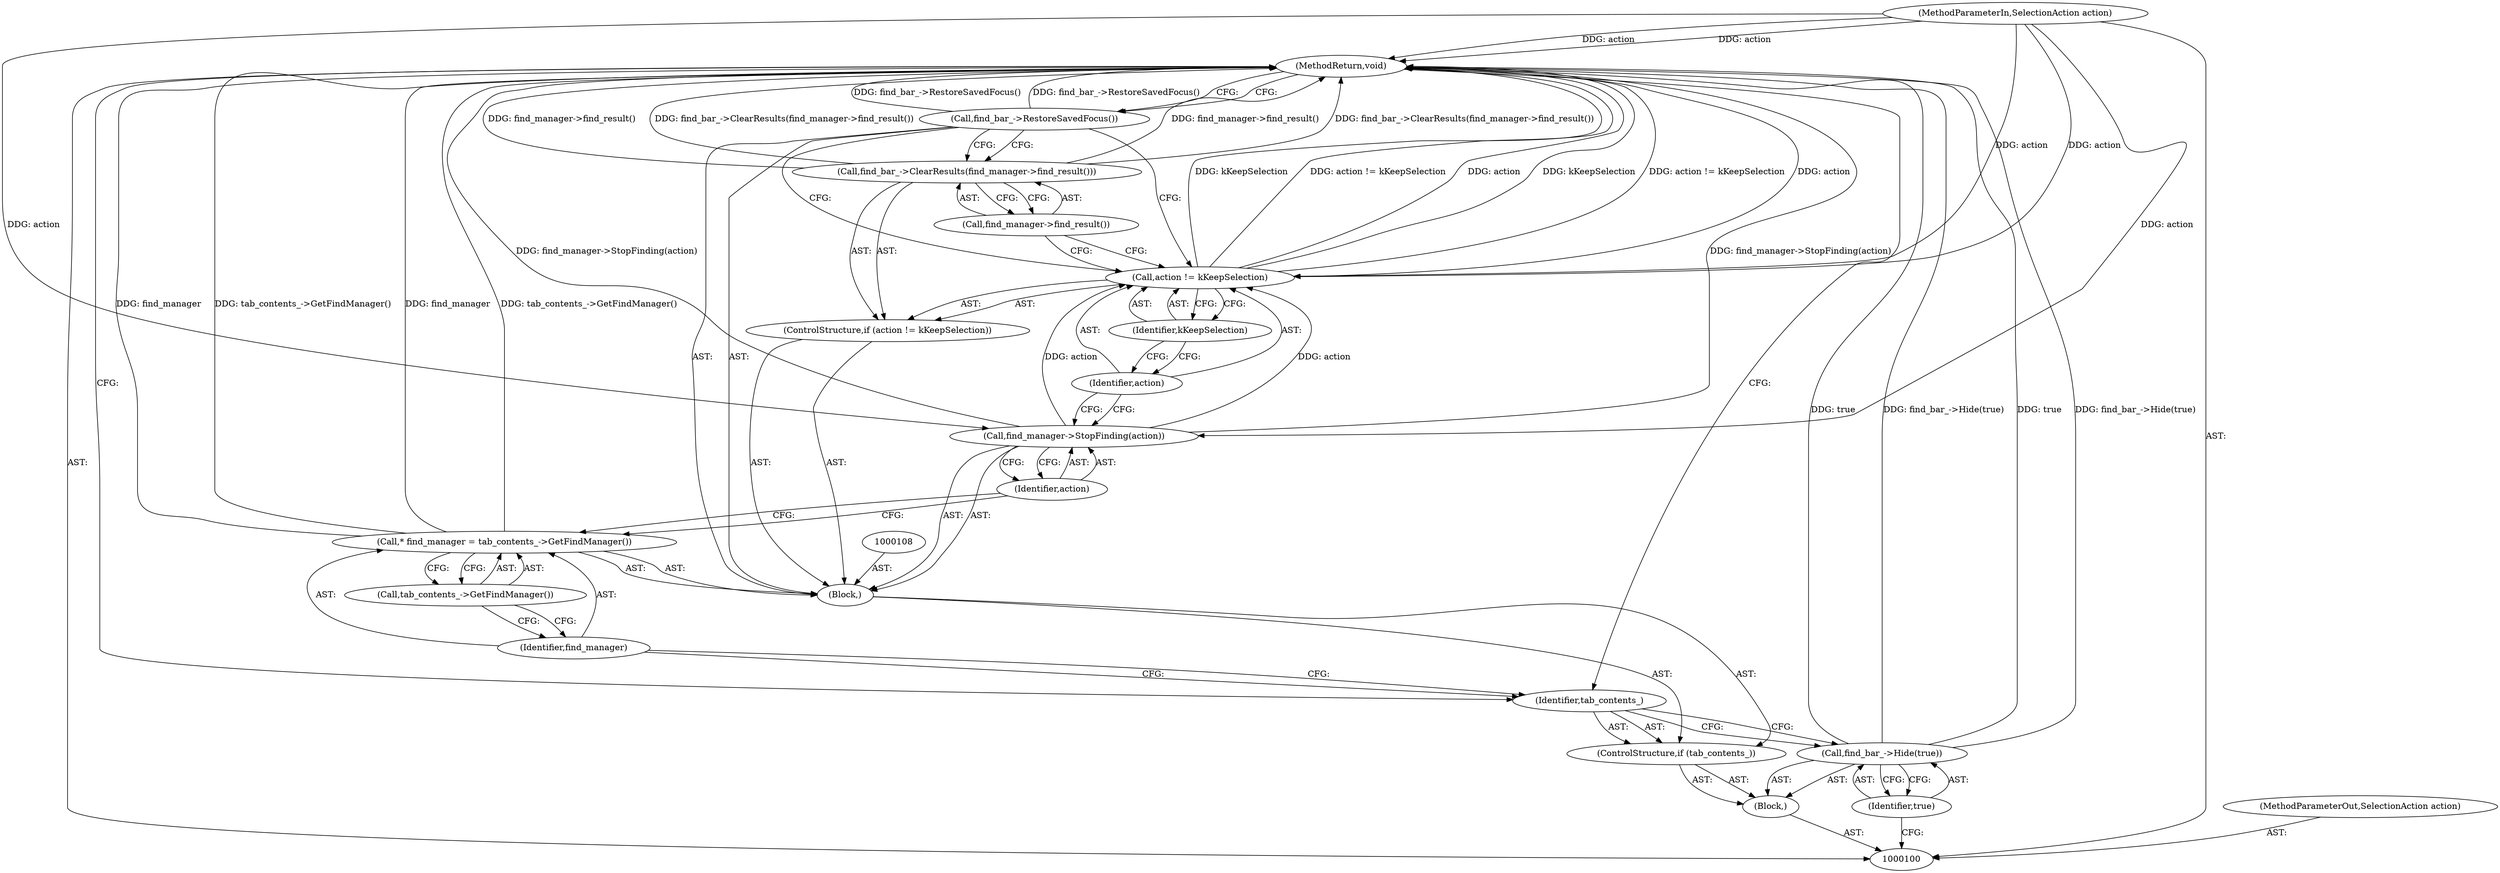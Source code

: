 digraph "1_Chrome_c90c6ca59378d7e86d1a2f28fe96bada35df1508_2" {
"1000121" [label="(MethodReturn,void)"];
"1000101" [label="(MethodParameterIn,SelectionAction action)"];
"1000158" [label="(MethodParameterOut,SelectionAction action)"];
"1000102" [label="(Block,)"];
"1000119" [label="(Call,find_manager->find_result())"];
"1000118" [label="(Call,find_bar_->ClearResults(find_manager->find_result()))"];
"1000120" [label="(Call,find_bar_->RestoreSavedFocus())"];
"1000104" [label="(Identifier,true)"];
"1000103" [label="(Call,find_bar_->Hide(true))"];
"1000105" [label="(ControlStructure,if (tab_contents_))"];
"1000106" [label="(Identifier,tab_contents_)"];
"1000109" [label="(Call,* find_manager = tab_contents_->GetFindManager())"];
"1000110" [label="(Identifier,find_manager)"];
"1000111" [label="(Call,tab_contents_->GetFindManager())"];
"1000107" [label="(Block,)"];
"1000113" [label="(Identifier,action)"];
"1000112" [label="(Call,find_manager->StopFinding(action))"];
"1000117" [label="(Identifier,kKeepSelection)"];
"1000114" [label="(ControlStructure,if (action != kKeepSelection))"];
"1000115" [label="(Call,action != kKeepSelection)"];
"1000116" [label="(Identifier,action)"];
"1000121" -> "1000100"  [label="AST: "];
"1000121" -> "1000120"  [label="CFG: "];
"1000121" -> "1000106"  [label="CFG: "];
"1000115" -> "1000121"  [label="DDG: kKeepSelection"];
"1000115" -> "1000121"  [label="DDG: action != kKeepSelection"];
"1000115" -> "1000121"  [label="DDG: action"];
"1000103" -> "1000121"  [label="DDG: true"];
"1000103" -> "1000121"  [label="DDG: find_bar_->Hide(true)"];
"1000118" -> "1000121"  [label="DDG: find_bar_->ClearResults(find_manager->find_result())"];
"1000118" -> "1000121"  [label="DDG: find_manager->find_result()"];
"1000112" -> "1000121"  [label="DDG: find_manager->StopFinding(action)"];
"1000101" -> "1000121"  [label="DDG: action"];
"1000109" -> "1000121"  [label="DDG: find_manager"];
"1000109" -> "1000121"  [label="DDG: tab_contents_->GetFindManager()"];
"1000120" -> "1000121"  [label="DDG: find_bar_->RestoreSavedFocus()"];
"1000101" -> "1000100"  [label="AST: "];
"1000101" -> "1000121"  [label="DDG: action"];
"1000101" -> "1000112"  [label="DDG: action"];
"1000101" -> "1000115"  [label="DDG: action"];
"1000158" -> "1000100"  [label="AST: "];
"1000102" -> "1000100"  [label="AST: "];
"1000103" -> "1000102"  [label="AST: "];
"1000105" -> "1000102"  [label="AST: "];
"1000119" -> "1000118"  [label="AST: "];
"1000119" -> "1000115"  [label="CFG: "];
"1000118" -> "1000119"  [label="CFG: "];
"1000118" -> "1000114"  [label="AST: "];
"1000118" -> "1000119"  [label="CFG: "];
"1000119" -> "1000118"  [label="AST: "];
"1000120" -> "1000118"  [label="CFG: "];
"1000118" -> "1000121"  [label="DDG: find_bar_->ClearResults(find_manager->find_result())"];
"1000118" -> "1000121"  [label="DDG: find_manager->find_result()"];
"1000120" -> "1000107"  [label="AST: "];
"1000120" -> "1000118"  [label="CFG: "];
"1000120" -> "1000115"  [label="CFG: "];
"1000121" -> "1000120"  [label="CFG: "];
"1000120" -> "1000121"  [label="DDG: find_bar_->RestoreSavedFocus()"];
"1000104" -> "1000103"  [label="AST: "];
"1000104" -> "1000100"  [label="CFG: "];
"1000103" -> "1000104"  [label="CFG: "];
"1000103" -> "1000102"  [label="AST: "];
"1000103" -> "1000104"  [label="CFG: "];
"1000104" -> "1000103"  [label="AST: "];
"1000106" -> "1000103"  [label="CFG: "];
"1000103" -> "1000121"  [label="DDG: true"];
"1000103" -> "1000121"  [label="DDG: find_bar_->Hide(true)"];
"1000105" -> "1000102"  [label="AST: "];
"1000106" -> "1000105"  [label="AST: "];
"1000107" -> "1000105"  [label="AST: "];
"1000106" -> "1000105"  [label="AST: "];
"1000106" -> "1000103"  [label="CFG: "];
"1000110" -> "1000106"  [label="CFG: "];
"1000121" -> "1000106"  [label="CFG: "];
"1000109" -> "1000107"  [label="AST: "];
"1000109" -> "1000111"  [label="CFG: "];
"1000110" -> "1000109"  [label="AST: "];
"1000111" -> "1000109"  [label="AST: "];
"1000113" -> "1000109"  [label="CFG: "];
"1000109" -> "1000121"  [label="DDG: find_manager"];
"1000109" -> "1000121"  [label="DDG: tab_contents_->GetFindManager()"];
"1000110" -> "1000109"  [label="AST: "];
"1000110" -> "1000106"  [label="CFG: "];
"1000111" -> "1000110"  [label="CFG: "];
"1000111" -> "1000109"  [label="AST: "];
"1000111" -> "1000110"  [label="CFG: "];
"1000109" -> "1000111"  [label="CFG: "];
"1000107" -> "1000105"  [label="AST: "];
"1000108" -> "1000107"  [label="AST: "];
"1000109" -> "1000107"  [label="AST: "];
"1000112" -> "1000107"  [label="AST: "];
"1000114" -> "1000107"  [label="AST: "];
"1000120" -> "1000107"  [label="AST: "];
"1000113" -> "1000112"  [label="AST: "];
"1000113" -> "1000109"  [label="CFG: "];
"1000112" -> "1000113"  [label="CFG: "];
"1000112" -> "1000107"  [label="AST: "];
"1000112" -> "1000113"  [label="CFG: "];
"1000113" -> "1000112"  [label="AST: "];
"1000116" -> "1000112"  [label="CFG: "];
"1000112" -> "1000121"  [label="DDG: find_manager->StopFinding(action)"];
"1000101" -> "1000112"  [label="DDG: action"];
"1000112" -> "1000115"  [label="DDG: action"];
"1000117" -> "1000115"  [label="AST: "];
"1000117" -> "1000116"  [label="CFG: "];
"1000115" -> "1000117"  [label="CFG: "];
"1000114" -> "1000107"  [label="AST: "];
"1000115" -> "1000114"  [label="AST: "];
"1000118" -> "1000114"  [label="AST: "];
"1000115" -> "1000114"  [label="AST: "];
"1000115" -> "1000117"  [label="CFG: "];
"1000116" -> "1000115"  [label="AST: "];
"1000117" -> "1000115"  [label="AST: "];
"1000119" -> "1000115"  [label="CFG: "];
"1000120" -> "1000115"  [label="CFG: "];
"1000115" -> "1000121"  [label="DDG: kKeepSelection"];
"1000115" -> "1000121"  [label="DDG: action != kKeepSelection"];
"1000115" -> "1000121"  [label="DDG: action"];
"1000112" -> "1000115"  [label="DDG: action"];
"1000101" -> "1000115"  [label="DDG: action"];
"1000116" -> "1000115"  [label="AST: "];
"1000116" -> "1000112"  [label="CFG: "];
"1000117" -> "1000116"  [label="CFG: "];
}
